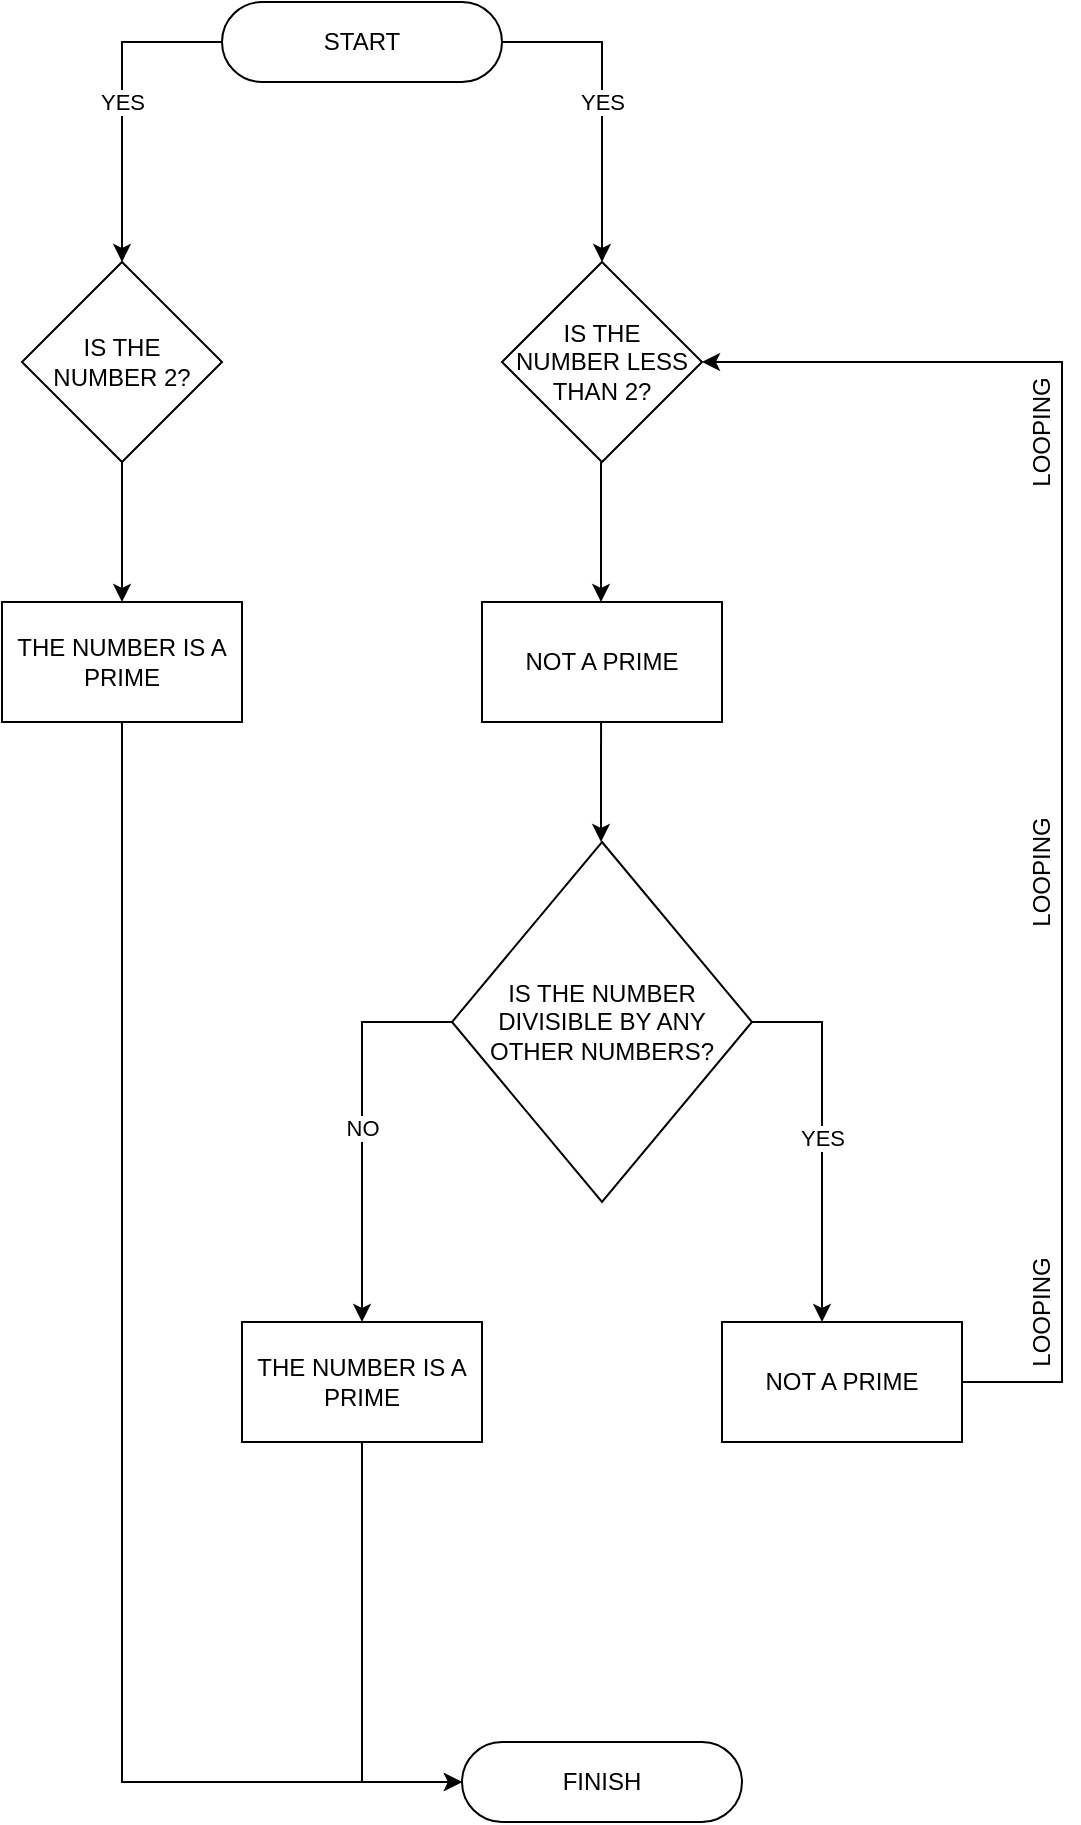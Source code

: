 <mxfile version="22.0.8" type="github">
  <diagram id="C5RBs43oDa-KdzZeNtuy" name="Page-1">
    <mxGraphModel dx="1118" dy="1657" grid="1" gridSize="10" guides="1" tooltips="1" connect="1" arrows="1" fold="1" page="1" pageScale="1" pageWidth="827" pageHeight="1169" math="0" shadow="0">
      <root>
        <mxCell id="WIyWlLk6GJQsqaUBKTNV-0" />
        <mxCell id="WIyWlLk6GJQsqaUBKTNV-1" parent="WIyWlLk6GJQsqaUBKTNV-0" />
        <mxCell id="gE01lS772OINtCkV0J_o-1" value="START" style="rounded=1;whiteSpace=wrap;html=1;arcSize=50;" vertex="1" parent="WIyWlLk6GJQsqaUBKTNV-1">
          <mxGeometry x="180" y="-1140" width="140" height="40" as="geometry" />
        </mxCell>
        <mxCell id="gE01lS772OINtCkV0J_o-2" value="IS THE&lt;br&gt;NUMBER 2?" style="rhombus;whiteSpace=wrap;html=1;" vertex="1" parent="WIyWlLk6GJQsqaUBKTNV-1">
          <mxGeometry x="80" y="-1010" width="100" height="100" as="geometry" />
        </mxCell>
        <mxCell id="gE01lS772OINtCkV0J_o-3" value="IS THE&lt;br&gt;NUMBER LESS&lt;br&gt;THAN 2?" style="rhombus;whiteSpace=wrap;html=1;" vertex="1" parent="WIyWlLk6GJQsqaUBKTNV-1">
          <mxGeometry x="320" y="-1010" width="100" height="100" as="geometry" />
        </mxCell>
        <mxCell id="gE01lS772OINtCkV0J_o-4" value="THE NUMBER IS A PRIME" style="rounded=0;whiteSpace=wrap;html=1;" vertex="1" parent="WIyWlLk6GJQsqaUBKTNV-1">
          <mxGeometry x="70" y="-840" width="120" height="60" as="geometry" />
        </mxCell>
        <mxCell id="gE01lS772OINtCkV0J_o-5" value="NOT A PRIME" style="rounded=0;whiteSpace=wrap;html=1;" vertex="1" parent="WIyWlLk6GJQsqaUBKTNV-1">
          <mxGeometry x="310" y="-840" width="120" height="60" as="geometry" />
        </mxCell>
        <mxCell id="gE01lS772OINtCkV0J_o-6" value="&lt;font style=&quot;font-size: 12px;&quot;&gt;IS THE NUMBER DIVISIBLE BY ANY OTHER NUMBERS?&lt;/font&gt;" style="rhombus;whiteSpace=wrap;html=1;" vertex="1" parent="WIyWlLk6GJQsqaUBKTNV-1">
          <mxGeometry x="295" y="-720" width="150" height="180" as="geometry" />
        </mxCell>
        <mxCell id="gE01lS772OINtCkV0J_o-7" value="THE NUMBER IS A PRIME" style="rounded=0;whiteSpace=wrap;html=1;" vertex="1" parent="WIyWlLk6GJQsqaUBKTNV-1">
          <mxGeometry x="190" y="-480" width="120" height="60" as="geometry" />
        </mxCell>
        <mxCell id="gE01lS772OINtCkV0J_o-8" value="NOT A PRIME" style="rounded=0;whiteSpace=wrap;html=1;" vertex="1" parent="WIyWlLk6GJQsqaUBKTNV-1">
          <mxGeometry x="430" y="-480" width="120" height="60" as="geometry" />
        </mxCell>
        <mxCell id="gE01lS772OINtCkV0J_o-9" value="FINISH" style="rounded=1;whiteSpace=wrap;html=1;arcSize=50;" vertex="1" parent="WIyWlLk6GJQsqaUBKTNV-1">
          <mxGeometry x="300" y="-270" width="140" height="40" as="geometry" />
        </mxCell>
        <mxCell id="gE01lS772OINtCkV0J_o-12" value="" style="endArrow=classic;html=1;rounded=0;exitX=0;exitY=0.5;exitDx=0;exitDy=0;entryX=0.5;entryY=0;entryDx=0;entryDy=0;" edge="1" parent="WIyWlLk6GJQsqaUBKTNV-1" source="gE01lS772OINtCkV0J_o-1" target="gE01lS772OINtCkV0J_o-2">
          <mxGeometry relative="1" as="geometry">
            <mxPoint x="420" y="-930" as="sourcePoint" />
            <mxPoint x="520" y="-930" as="targetPoint" />
            <Array as="points">
              <mxPoint x="130" y="-1120" />
            </Array>
          </mxGeometry>
        </mxCell>
        <mxCell id="gE01lS772OINtCkV0J_o-13" value="YES" style="edgeLabel;resizable=0;html=1;align=center;verticalAlign=middle;" connectable="0" vertex="1" parent="gE01lS772OINtCkV0J_o-12">
          <mxGeometry relative="1" as="geometry" />
        </mxCell>
        <mxCell id="gE01lS772OINtCkV0J_o-14" value="" style="endArrow=classic;html=1;rounded=0;exitX=1;exitY=0.5;exitDx=0;exitDy=0;entryX=0.5;entryY=0;entryDx=0;entryDy=0;" edge="1" parent="WIyWlLk6GJQsqaUBKTNV-1" source="gE01lS772OINtCkV0J_o-1">
          <mxGeometry relative="1" as="geometry">
            <mxPoint x="420" y="-1120" as="sourcePoint" />
            <mxPoint x="370" y="-1010" as="targetPoint" />
            <Array as="points">
              <mxPoint x="370" y="-1120" />
            </Array>
          </mxGeometry>
        </mxCell>
        <mxCell id="gE01lS772OINtCkV0J_o-15" value="YES" style="edgeLabel;resizable=0;html=1;align=center;verticalAlign=middle;" connectable="0" vertex="1" parent="gE01lS772OINtCkV0J_o-14">
          <mxGeometry relative="1" as="geometry" />
        </mxCell>
        <mxCell id="gE01lS772OINtCkV0J_o-16" value="" style="endArrow=classic;html=1;rounded=0;exitX=0.5;exitY=1;exitDx=0;exitDy=0;entryX=0.5;entryY=0;entryDx=0;entryDy=0;" edge="1" parent="WIyWlLk6GJQsqaUBKTNV-1" source="gE01lS772OINtCkV0J_o-2" target="gE01lS772OINtCkV0J_o-4">
          <mxGeometry width="50" height="50" relative="1" as="geometry">
            <mxPoint x="170" y="-880" as="sourcePoint" />
            <mxPoint x="220" y="-930" as="targetPoint" />
          </mxGeometry>
        </mxCell>
        <mxCell id="gE01lS772OINtCkV0J_o-17" value="" style="endArrow=classic;html=1;rounded=0;exitX=0.5;exitY=1;exitDx=0;exitDy=0;entryX=0.5;entryY=0;entryDx=0;entryDy=0;" edge="1" parent="WIyWlLk6GJQsqaUBKTNV-1">
          <mxGeometry width="50" height="50" relative="1" as="geometry">
            <mxPoint x="369.5" y="-910" as="sourcePoint" />
            <mxPoint x="369.5" y="-840" as="targetPoint" />
          </mxGeometry>
        </mxCell>
        <mxCell id="gE01lS772OINtCkV0J_o-18" value="" style="endArrow=classic;html=1;rounded=0;entryX=0.5;entryY=0;entryDx=0;entryDy=0;exitX=0.496;exitY=1;exitDx=0;exitDy=0;exitPerimeter=0;" edge="1" parent="WIyWlLk6GJQsqaUBKTNV-1" source="gE01lS772OINtCkV0J_o-5">
          <mxGeometry width="50" height="50" relative="1" as="geometry">
            <mxPoint x="370" y="-770" as="sourcePoint" />
            <mxPoint x="369.5" y="-720" as="targetPoint" />
          </mxGeometry>
        </mxCell>
        <mxCell id="gE01lS772OINtCkV0J_o-19" value="" style="endArrow=classic;html=1;rounded=0;exitX=0;exitY=0.5;exitDx=0;exitDy=0;entryX=0.5;entryY=0;entryDx=0;entryDy=0;" edge="1" parent="WIyWlLk6GJQsqaUBKTNV-1" target="gE01lS772OINtCkV0J_o-7">
          <mxGeometry relative="1" as="geometry">
            <mxPoint x="295" y="-630" as="sourcePoint" />
            <mxPoint x="245" y="-520" as="targetPoint" />
            <Array as="points">
              <mxPoint x="250" y="-630" />
            </Array>
          </mxGeometry>
        </mxCell>
        <mxCell id="gE01lS772OINtCkV0J_o-20" value="NO" style="edgeLabel;resizable=0;html=1;align=center;verticalAlign=middle;" connectable="0" vertex="1" parent="gE01lS772OINtCkV0J_o-19">
          <mxGeometry relative="1" as="geometry" />
        </mxCell>
        <mxCell id="gE01lS772OINtCkV0J_o-21" value="" style="endArrow=classic;html=1;rounded=0;entryX=0.5;entryY=0;entryDx=0;entryDy=0;exitX=1;exitY=0.5;exitDx=0;exitDy=0;" edge="1" parent="WIyWlLk6GJQsqaUBKTNV-1" source="gE01lS772OINtCkV0J_o-6">
          <mxGeometry relative="1" as="geometry">
            <mxPoint x="450" y="-630" as="sourcePoint" />
            <mxPoint x="480" y="-480" as="targetPoint" />
            <Array as="points">
              <mxPoint x="480" y="-630" />
            </Array>
          </mxGeometry>
        </mxCell>
        <mxCell id="gE01lS772OINtCkV0J_o-22" value="YES" style="edgeLabel;resizable=0;html=1;align=center;verticalAlign=middle;" connectable="0" vertex="1" parent="gE01lS772OINtCkV0J_o-21">
          <mxGeometry relative="1" as="geometry" />
        </mxCell>
        <mxCell id="gE01lS772OINtCkV0J_o-23" value="" style="endArrow=classic;html=1;rounded=0;exitX=0.5;exitY=1;exitDx=0;exitDy=0;entryX=0;entryY=0.5;entryDx=0;entryDy=0;" edge="1" parent="WIyWlLk6GJQsqaUBKTNV-1" source="gE01lS772OINtCkV0J_o-7" target="gE01lS772OINtCkV0J_o-9">
          <mxGeometry relative="1" as="geometry">
            <mxPoint x="295" y="-400" as="sourcePoint" />
            <mxPoint x="250" y="-250" as="targetPoint" />
            <Array as="points">
              <mxPoint x="250" y="-400" />
              <mxPoint x="250" y="-250" />
            </Array>
          </mxGeometry>
        </mxCell>
        <mxCell id="gE01lS772OINtCkV0J_o-25" value="" style="endArrow=classic;html=1;rounded=0;exitX=1;exitY=0.5;exitDx=0;exitDy=0;entryX=1;entryY=0.5;entryDx=0;entryDy=0;" edge="1" parent="WIyWlLk6GJQsqaUBKTNV-1" source="gE01lS772OINtCkV0J_o-8" target="gE01lS772OINtCkV0J_o-3">
          <mxGeometry relative="1" as="geometry">
            <mxPoint x="600" y="-460" as="sourcePoint" />
            <mxPoint x="600" y="-960" as="targetPoint" />
            <Array as="points">
              <mxPoint x="600" y="-450" />
              <mxPoint x="600" y="-960" />
            </Array>
          </mxGeometry>
        </mxCell>
        <mxCell id="gE01lS772OINtCkV0J_o-26" value="" style="endArrow=classic;html=1;rounded=0;exitX=0.5;exitY=1;exitDx=0;exitDy=0;entryX=0;entryY=0.5;entryDx=0;entryDy=0;" edge="1" parent="WIyWlLk6GJQsqaUBKTNV-1" target="gE01lS772OINtCkV0J_o-9">
          <mxGeometry relative="1" as="geometry">
            <mxPoint x="130" y="-780" as="sourcePoint" />
            <mxPoint x="130" y="-250" as="targetPoint" />
            <Array as="points">
              <mxPoint x="130" y="-760" />
              <mxPoint x="130" y="-610" />
              <mxPoint x="130" y="-250" />
            </Array>
          </mxGeometry>
        </mxCell>
        <mxCell id="gE01lS772OINtCkV0J_o-30" value="LOOPING" style="text;html=1;strokeColor=none;fillColor=none;align=center;verticalAlign=middle;whiteSpace=wrap;rounded=0;rotation=-90;" vertex="1" parent="WIyWlLk6GJQsqaUBKTNV-1">
          <mxGeometry x="560" y="-940" width="60" height="30" as="geometry" />
        </mxCell>
        <mxCell id="gE01lS772OINtCkV0J_o-31" value="LOOPING" style="text;html=1;strokeColor=none;fillColor=none;align=center;verticalAlign=middle;whiteSpace=wrap;rounded=0;rotation=-90;" vertex="1" parent="WIyWlLk6GJQsqaUBKTNV-1">
          <mxGeometry x="560" y="-720" width="60" height="30" as="geometry" />
        </mxCell>
        <mxCell id="gE01lS772OINtCkV0J_o-32" value="LOOPING" style="text;html=1;strokeColor=none;fillColor=none;align=center;verticalAlign=middle;whiteSpace=wrap;rounded=0;rotation=-90;" vertex="1" parent="WIyWlLk6GJQsqaUBKTNV-1">
          <mxGeometry x="560" y="-500" width="60" height="30" as="geometry" />
        </mxCell>
      </root>
    </mxGraphModel>
  </diagram>
</mxfile>
